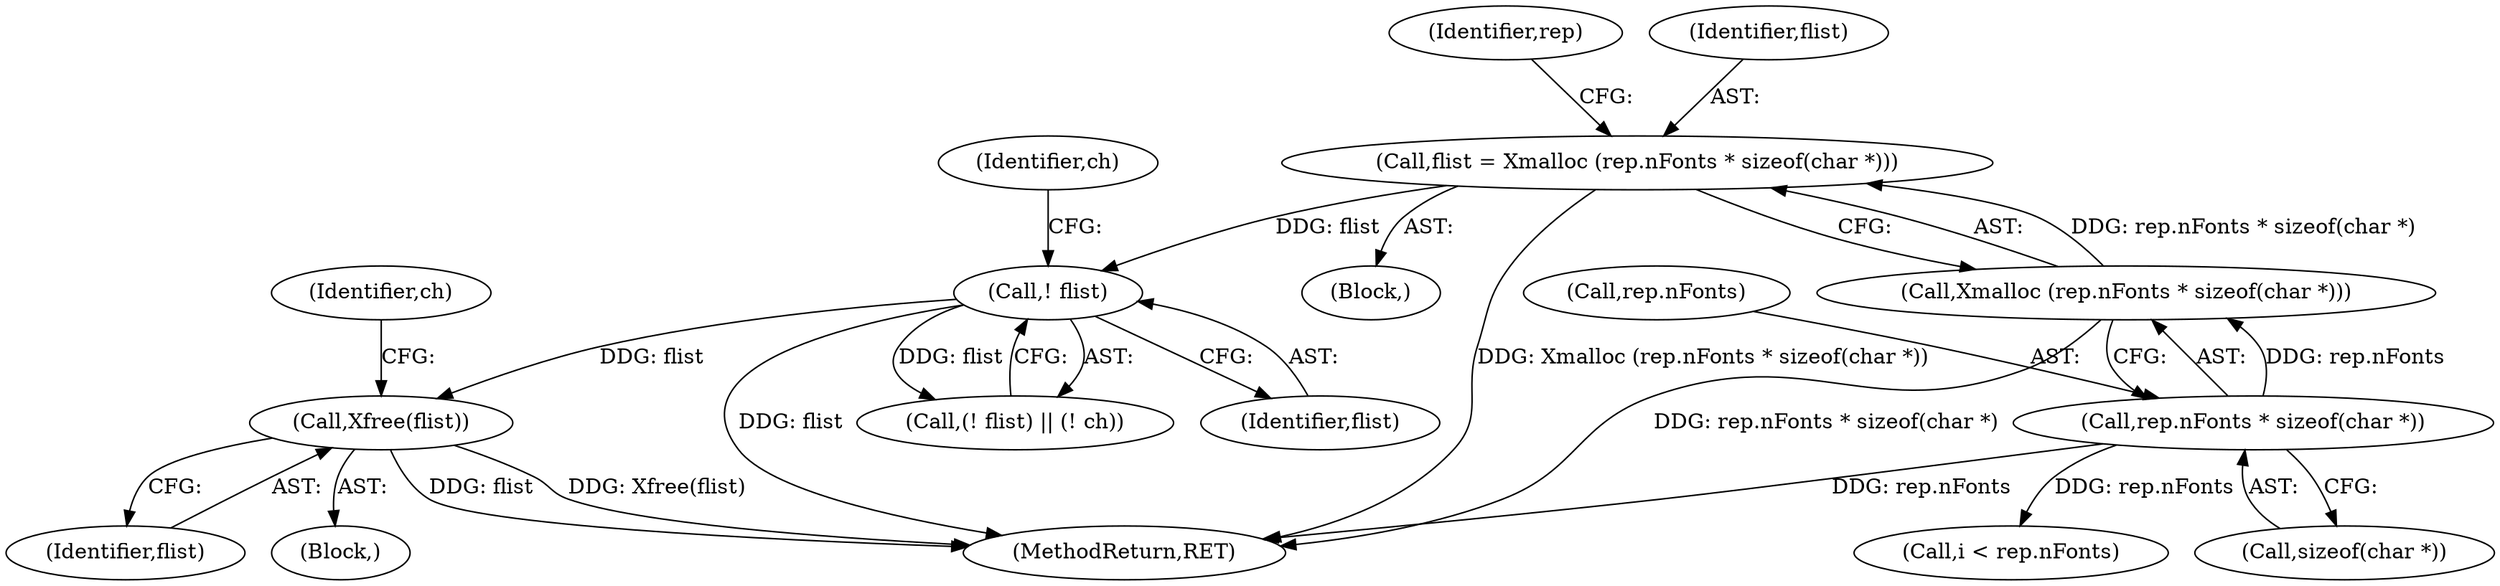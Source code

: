 digraph "0_libx11_8c29f1607a31dac0911e45a0dd3d74173822b3c9@API" {
"1000236" [label="(Call,Xfree(flist))"];
"1000231" [label="(Call,! flist)"];
"1000198" [label="(Call,flist = Xmalloc (rep.nFonts * sizeof(char *)))"];
"1000200" [label="(Call,Xmalloc (rep.nFonts * sizeof(char *)))"];
"1000201" [label="(Call,rep.nFonts * sizeof(char *))"];
"1000234" [label="(Identifier,ch)"];
"1000236" [label="(Call,Xfree(flist))"];
"1000239" [label="(Identifier,ch)"];
"1000197" [label="(Block,)"];
"1000235" [label="(Block,)"];
"1000201" [label="(Call,rep.nFonts * sizeof(char *))"];
"1000343" [label="(MethodReturn,RET)"];
"1000205" [label="(Call,sizeof(char *))"];
"1000281" [label="(Call,i < rep.nFonts)"];
"1000210" [label="(Identifier,rep)"];
"1000237" [label="(Identifier,flist)"];
"1000230" [label="(Call,(! flist) || (! ch))"];
"1000231" [label="(Call,! flist)"];
"1000198" [label="(Call,flist = Xmalloc (rep.nFonts * sizeof(char *)))"];
"1000200" [label="(Call,Xmalloc (rep.nFonts * sizeof(char *)))"];
"1000199" [label="(Identifier,flist)"];
"1000232" [label="(Identifier,flist)"];
"1000202" [label="(Call,rep.nFonts)"];
"1000236" -> "1000235"  [label="AST: "];
"1000236" -> "1000237"  [label="CFG: "];
"1000237" -> "1000236"  [label="AST: "];
"1000239" -> "1000236"  [label="CFG: "];
"1000236" -> "1000343"  [label="DDG: flist"];
"1000236" -> "1000343"  [label="DDG: Xfree(flist)"];
"1000231" -> "1000236"  [label="DDG: flist"];
"1000231" -> "1000230"  [label="AST: "];
"1000231" -> "1000232"  [label="CFG: "];
"1000232" -> "1000231"  [label="AST: "];
"1000234" -> "1000231"  [label="CFG: "];
"1000230" -> "1000231"  [label="CFG: "];
"1000231" -> "1000343"  [label="DDG: flist"];
"1000231" -> "1000230"  [label="DDG: flist"];
"1000198" -> "1000231"  [label="DDG: flist"];
"1000198" -> "1000197"  [label="AST: "];
"1000198" -> "1000200"  [label="CFG: "];
"1000199" -> "1000198"  [label="AST: "];
"1000200" -> "1000198"  [label="AST: "];
"1000210" -> "1000198"  [label="CFG: "];
"1000198" -> "1000343"  [label="DDG: Xmalloc (rep.nFonts * sizeof(char *))"];
"1000200" -> "1000198"  [label="DDG: rep.nFonts * sizeof(char *)"];
"1000200" -> "1000201"  [label="CFG: "];
"1000201" -> "1000200"  [label="AST: "];
"1000200" -> "1000343"  [label="DDG: rep.nFonts * sizeof(char *)"];
"1000201" -> "1000200"  [label="DDG: rep.nFonts"];
"1000201" -> "1000205"  [label="CFG: "];
"1000202" -> "1000201"  [label="AST: "];
"1000205" -> "1000201"  [label="AST: "];
"1000201" -> "1000343"  [label="DDG: rep.nFonts"];
"1000201" -> "1000281"  [label="DDG: rep.nFonts"];
}
